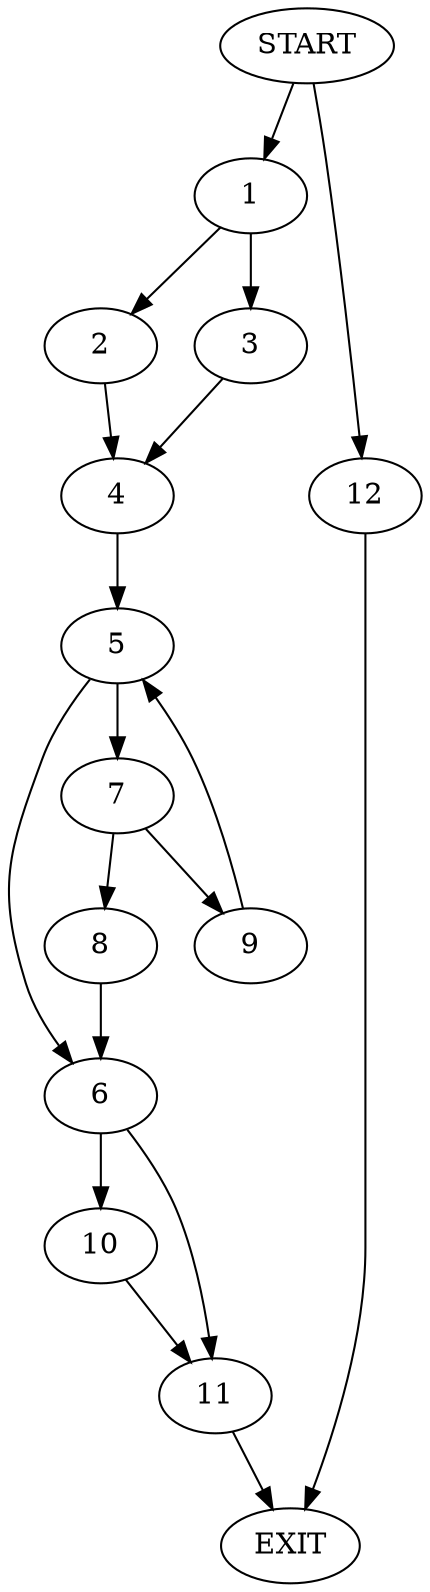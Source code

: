 digraph {
0 [label="START"]
13 [label="EXIT"]
0 -> 1
1 -> 2
1 -> 3
2 -> 4
3 -> 4
4 -> 5
5 -> 6
5 -> 7
7 -> 8
7 -> 9
6 -> 10
6 -> 11
8 -> 6
9 -> 5
10 -> 11
11 -> 13
0 -> 12
12 -> 13
}
